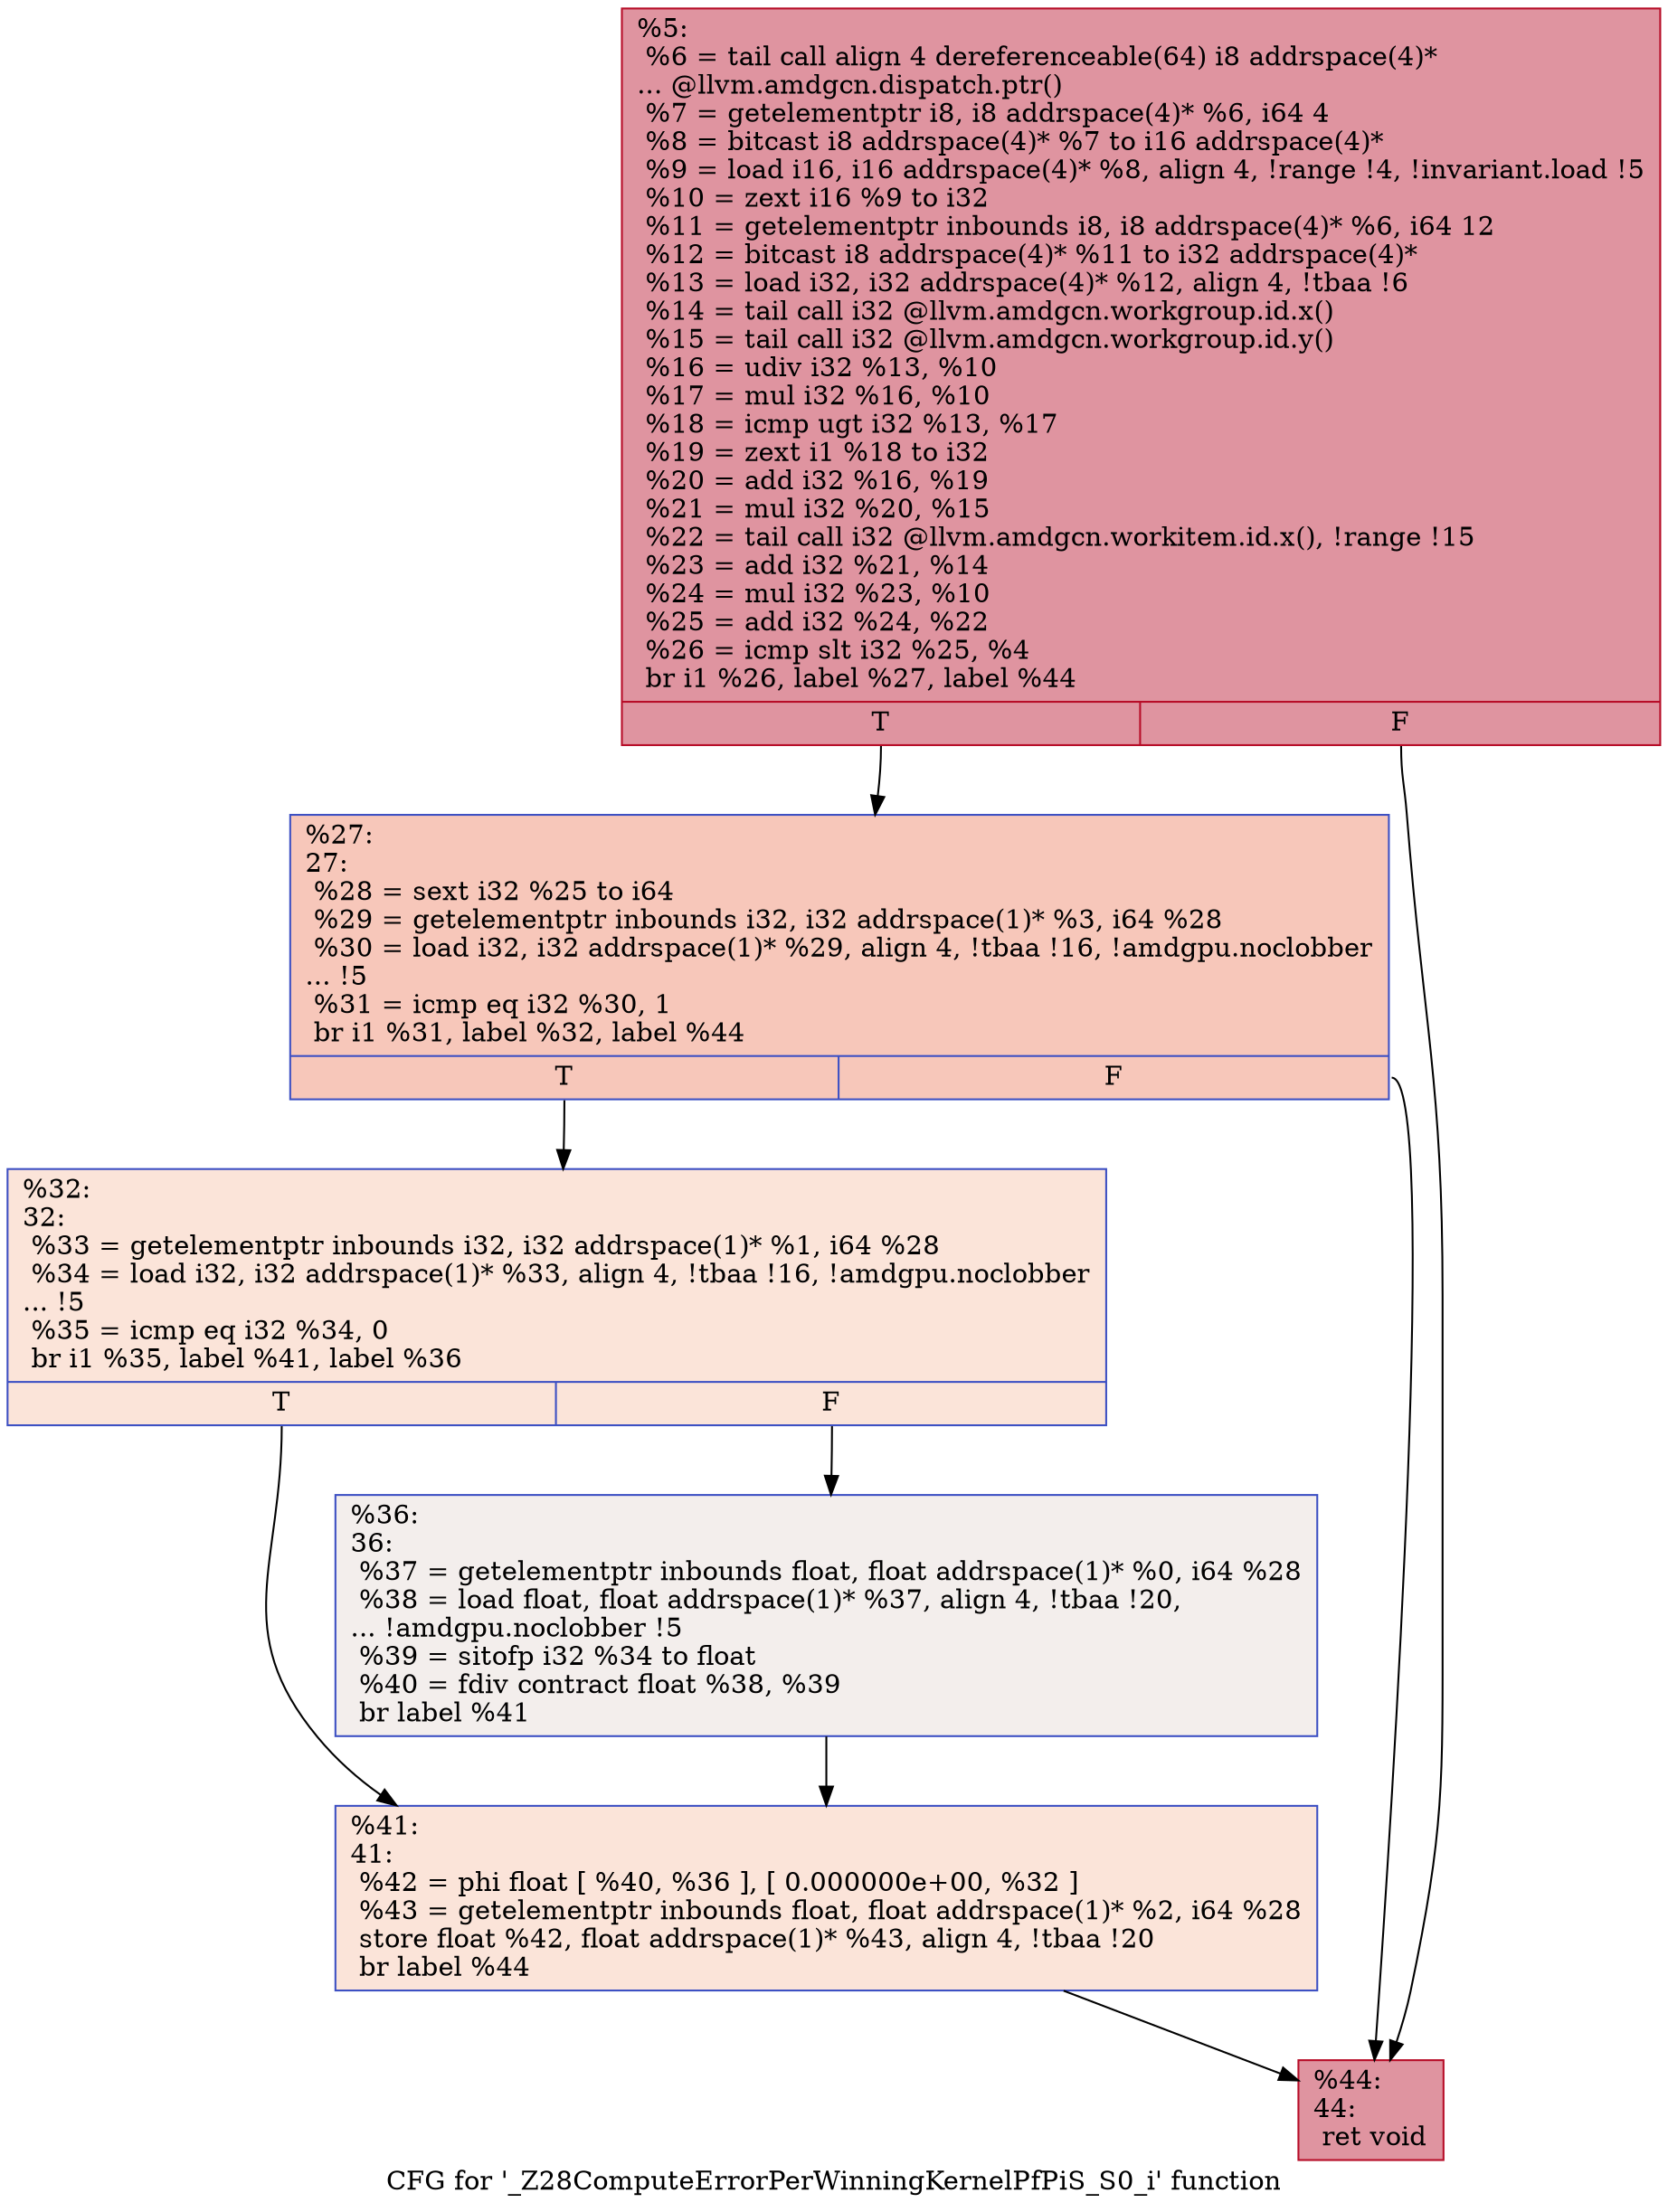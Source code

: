digraph "CFG for '_Z28ComputeErrorPerWinningKernelPfPiS_S0_i' function" {
	label="CFG for '_Z28ComputeErrorPerWinningKernelPfPiS_S0_i' function";

	Node0x5732840 [shape=record,color="#b70d28ff", style=filled, fillcolor="#b70d2870",label="{%5:\l  %6 = tail call align 4 dereferenceable(64) i8 addrspace(4)*\l... @llvm.amdgcn.dispatch.ptr()\l  %7 = getelementptr i8, i8 addrspace(4)* %6, i64 4\l  %8 = bitcast i8 addrspace(4)* %7 to i16 addrspace(4)*\l  %9 = load i16, i16 addrspace(4)* %8, align 4, !range !4, !invariant.load !5\l  %10 = zext i16 %9 to i32\l  %11 = getelementptr inbounds i8, i8 addrspace(4)* %6, i64 12\l  %12 = bitcast i8 addrspace(4)* %11 to i32 addrspace(4)*\l  %13 = load i32, i32 addrspace(4)* %12, align 4, !tbaa !6\l  %14 = tail call i32 @llvm.amdgcn.workgroup.id.x()\l  %15 = tail call i32 @llvm.amdgcn.workgroup.id.y()\l  %16 = udiv i32 %13, %10\l  %17 = mul i32 %16, %10\l  %18 = icmp ugt i32 %13, %17\l  %19 = zext i1 %18 to i32\l  %20 = add i32 %16, %19\l  %21 = mul i32 %20, %15\l  %22 = tail call i32 @llvm.amdgcn.workitem.id.x(), !range !15\l  %23 = add i32 %21, %14\l  %24 = mul i32 %23, %10\l  %25 = add i32 %24, %22\l  %26 = icmp slt i32 %25, %4\l  br i1 %26, label %27, label %44\l|{<s0>T|<s1>F}}"];
	Node0x5732840:s0 -> Node0x5735090;
	Node0x5732840:s1 -> Node0x5735120;
	Node0x5735090 [shape=record,color="#3d50c3ff", style=filled, fillcolor="#ec7f6370",label="{%27:\l27:                                               \l  %28 = sext i32 %25 to i64\l  %29 = getelementptr inbounds i32, i32 addrspace(1)* %3, i64 %28\l  %30 = load i32, i32 addrspace(1)* %29, align 4, !tbaa !16, !amdgpu.noclobber\l... !5\l  %31 = icmp eq i32 %30, 1\l  br i1 %31, label %32, label %44\l|{<s0>T|<s1>F}}"];
	Node0x5735090:s0 -> Node0x5735c00;
	Node0x5735090:s1 -> Node0x5735120;
	Node0x5735c00 [shape=record,color="#3d50c3ff", style=filled, fillcolor="#f5c1a970",label="{%32:\l32:                                               \l  %33 = getelementptr inbounds i32, i32 addrspace(1)* %1, i64 %28\l  %34 = load i32, i32 addrspace(1)* %33, align 4, !tbaa !16, !amdgpu.noclobber\l... !5\l  %35 = icmp eq i32 %34, 0\l  br i1 %35, label %41, label %36\l|{<s0>T|<s1>F}}"];
	Node0x5735c00:s0 -> Node0x5736620;
	Node0x5735c00:s1 -> Node0x57366b0;
	Node0x57366b0 [shape=record,color="#3d50c3ff", style=filled, fillcolor="#e3d9d370",label="{%36:\l36:                                               \l  %37 = getelementptr inbounds float, float addrspace(1)* %0, i64 %28\l  %38 = load float, float addrspace(1)* %37, align 4, !tbaa !20,\l... !amdgpu.noclobber !5\l  %39 = sitofp i32 %34 to float\l  %40 = fdiv contract float %38, %39\l  br label %41\l}"];
	Node0x57366b0 -> Node0x5736620;
	Node0x5736620 [shape=record,color="#3d50c3ff", style=filled, fillcolor="#f5c1a970",label="{%41:\l41:                                               \l  %42 = phi float [ %40, %36 ], [ 0.000000e+00, %32 ]\l  %43 = getelementptr inbounds float, float addrspace(1)* %2, i64 %28\l  store float %42, float addrspace(1)* %43, align 4, !tbaa !20\l  br label %44\l}"];
	Node0x5736620 -> Node0x5735120;
	Node0x5735120 [shape=record,color="#b70d28ff", style=filled, fillcolor="#b70d2870",label="{%44:\l44:                                               \l  ret void\l}"];
}
